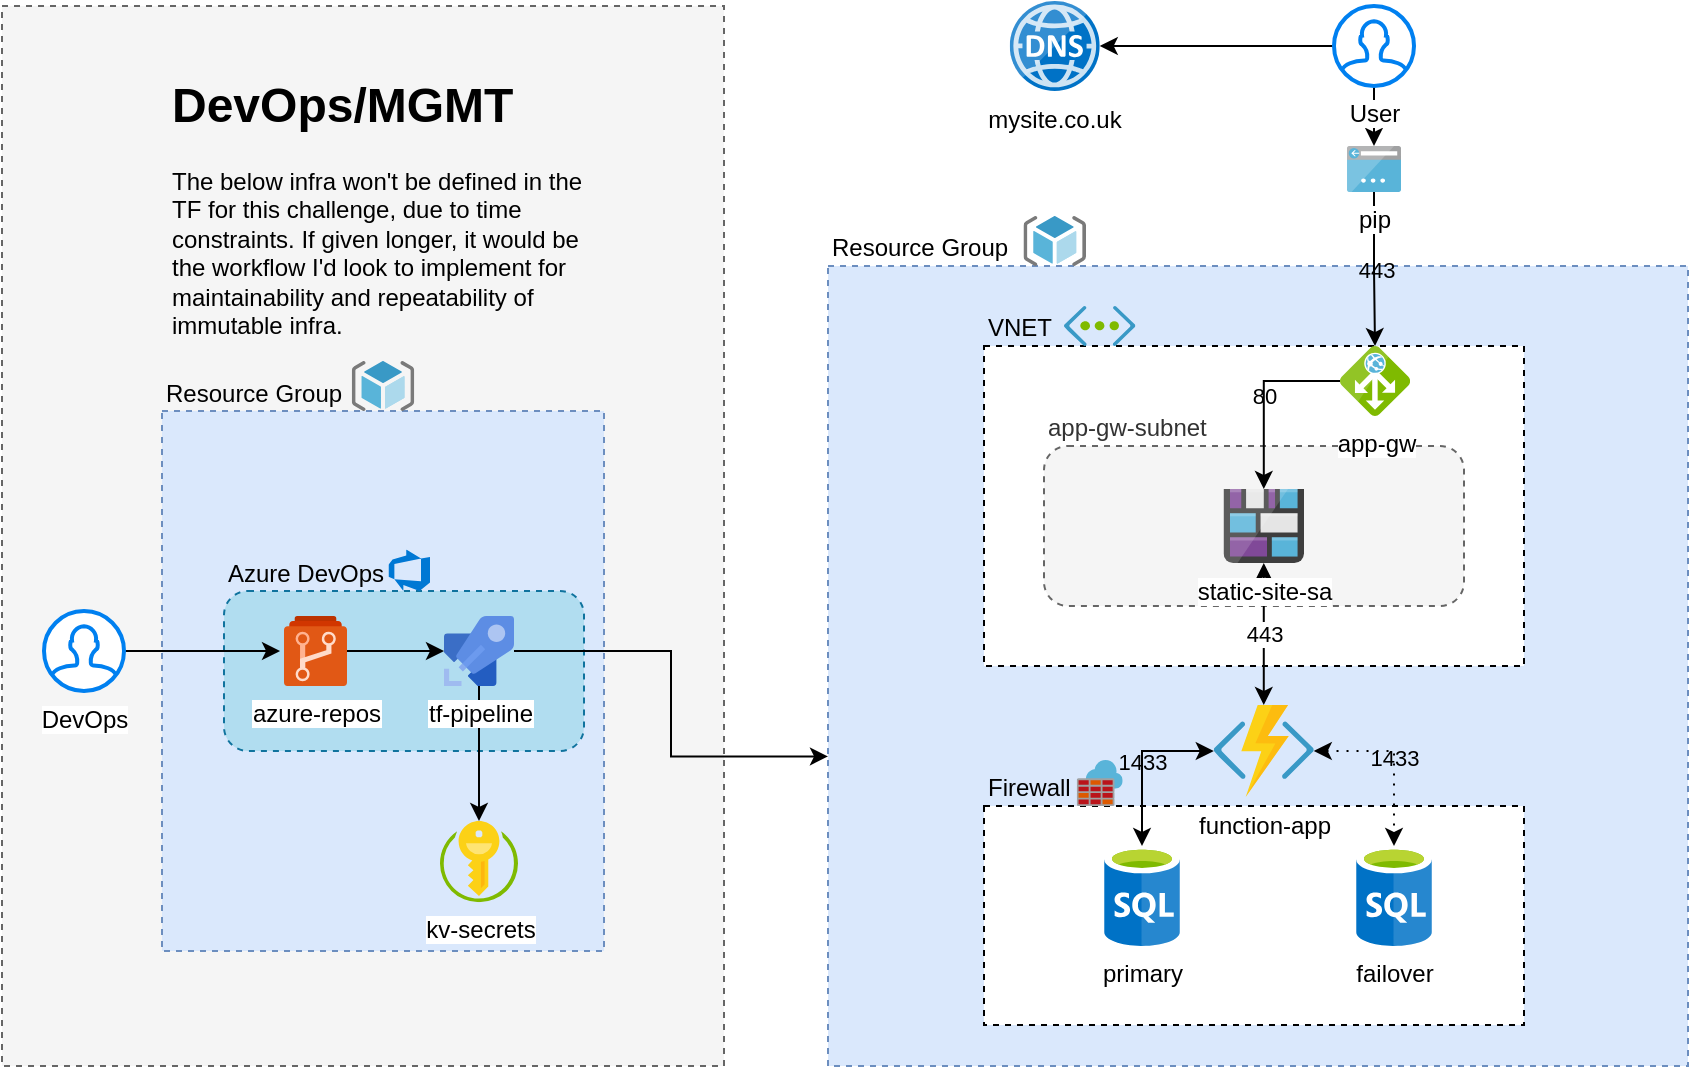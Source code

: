 <mxfile version="13.1.14" type="device"><diagram id="C98Kc9j0fJRiPq6yb4Qr" name="Page-1"><mxGraphModel dx="1752" dy="1727" grid="1" gridSize="10" guides="1" tooltips="1" connect="1" arrows="1" fold="1" page="1" pageScale="1" pageWidth="827" pageHeight="1169" math="0" shadow="0"><root><mxCell id="0"/><mxCell id="1" parent="0"/><mxCell id="RvnVCy-9jLklrpn59ijc-2" value="Resource Group&lt;br&gt;" style="rounded=0;whiteSpace=wrap;html=1;dashed=1;strokeColor=#6c8ebf;align=left;labelPosition=center;verticalLabelPosition=top;verticalAlign=bottom;fillColor=#dae8fc;" vertex="1" parent="1"><mxGeometry x="112" y="80" width="430" height="400" as="geometry"/></mxCell><mxCell id="RvnVCy-9jLklrpn59ijc-65" value="Firewall" style="rounded=0;whiteSpace=wrap;html=1;dashed=1;align=left;labelPosition=center;verticalLabelPosition=top;verticalAlign=bottom;" vertex="1" parent="1"><mxGeometry x="190" y="350" width="270" height="109.5" as="geometry"/></mxCell><mxCell id="RvnVCy-9jLklrpn59ijc-63" value="" style="rounded=0;whiteSpace=wrap;html=1;dashed=1;strokeColor=#666666;align=left;labelPosition=center;verticalLabelPosition=top;verticalAlign=bottom;fillColor=#f5f5f5;fontColor=#333333;" vertex="1" parent="1"><mxGeometry x="-301" y="-50" width="361" height="530" as="geometry"/></mxCell><mxCell id="RvnVCy-9jLklrpn59ijc-37" value="Resource Group&lt;br&gt;" style="rounded=0;whiteSpace=wrap;html=1;dashed=1;strokeColor=#6c8ebf;align=left;labelPosition=center;verticalLabelPosition=top;verticalAlign=bottom;fillColor=#dae8fc;" vertex="1" parent="1"><mxGeometry x="-221" y="152.5" width="221" height="270" as="geometry"/></mxCell><mxCell id="RvnVCy-9jLklrpn59ijc-39" value="Azure DevOps" style="rounded=1;whiteSpace=wrap;html=1;dashed=1;strokeColor=#10739e;align=left;fillColor=#b1ddf0;labelPosition=center;verticalLabelPosition=top;verticalAlign=bottom;" vertex="1" parent="1"><mxGeometry x="-190" y="242.5" width="180" height="80" as="geometry"/></mxCell><mxCell id="RvnVCy-9jLklrpn59ijc-1" value="VNET" style="rounded=0;whiteSpace=wrap;html=1;dashed=1;align=left;labelPosition=center;verticalLabelPosition=top;verticalAlign=bottom;" vertex="1" parent="1"><mxGeometry x="190" y="120" width="270" height="160" as="geometry"/></mxCell><mxCell id="RvnVCy-9jLklrpn59ijc-5" value="" style="aspect=fixed;html=1;points=[];align=center;image;fontSize=12;image=img/lib/mscae/Virtual_Network.svg;dashed=1;strokeColor=#000066;" vertex="1" parent="1"><mxGeometry x="230" y="100" width="35.71" height="20" as="geometry"/></mxCell><mxCell id="RvnVCy-9jLklrpn59ijc-7" value="mysite.co.uk" style="aspect=fixed;html=1;points=[];align=center;image;fontSize=12;image=img/lib/mscae/DNS.svg;dashed=1;strokeColor=#000066;" vertex="1" parent="1"><mxGeometry x="202.88" y="-52.5" width="45" height="45" as="geometry"/></mxCell><mxCell id="RvnVCy-9jLklrpn59ijc-9" style="edgeStyle=orthogonalEdgeStyle;rounded=0;orthogonalLoop=1;jettySize=auto;html=1;" edge="1" parent="1" source="RvnVCy-9jLklrpn59ijc-8" target="RvnVCy-9jLklrpn59ijc-7"><mxGeometry relative="1" as="geometry"/></mxCell><mxCell id="RvnVCy-9jLklrpn59ijc-60" style="edgeStyle=orthogonalEdgeStyle;rounded=0;orthogonalLoop=1;jettySize=auto;html=1;labelBackgroundColor=none;startArrow=none;startFill=0;" edge="1" parent="1" source="RvnVCy-9jLklrpn59ijc-8" target="RvnVCy-9jLklrpn59ijc-59"><mxGeometry relative="1" as="geometry"/></mxCell><mxCell id="RvnVCy-9jLklrpn59ijc-8" value="User" style="html=1;verticalLabelPosition=bottom;align=center;labelBackgroundColor=#ffffff;verticalAlign=top;strokeWidth=2;strokeColor=#0080F0;shadow=0;dashed=0;shape=mxgraph.ios7.icons.user;" vertex="1" parent="1"><mxGeometry x="365" y="-50" width="40" height="40" as="geometry"/></mxCell><mxCell id="RvnVCy-9jLklrpn59ijc-10" value="" style="aspect=fixed;html=1;points=[];align=center;image;fontSize=12;image=img/lib/mscae/ResourceGroup.svg;dashed=1;strokeColor=#000066;" vertex="1" parent="1"><mxGeometry x="209.75" y="55" width="31.25" height="25" as="geometry"/></mxCell><mxCell id="RvnVCy-9jLklrpn59ijc-13" value="app-gw-subnet&lt;br&gt;" style="rounded=1;whiteSpace=wrap;html=1;dashed=1;strokeColor=#666666;align=left;fillColor=#f5f5f5;fontColor=#333333;labelPosition=center;verticalLabelPosition=top;verticalAlign=bottom;" vertex="1" parent="1"><mxGeometry x="220" y="170" width="210" height="80" as="geometry"/></mxCell><mxCell id="RvnVCy-9jLklrpn59ijc-17" value="primary" style="aspect=fixed;html=1;points=[];align=center;image;fontSize=12;image=img/lib/mscae/SQL_Database_generic.svg;dashed=1;strokeColor=#000066;" vertex="1" parent="1"><mxGeometry x="250" y="370" width="38" height="50" as="geometry"/></mxCell><mxCell id="RvnVCy-9jLklrpn59ijc-18" value="failover" style="aspect=fixed;html=1;points=[];align=center;image;fontSize=12;image=img/lib/mscae/SQL_Database_generic.svg;dashed=1;strokeColor=#000066;" vertex="1" parent="1"><mxGeometry x="376" y="370" width="38" height="50" as="geometry"/></mxCell><mxCell id="RvnVCy-9jLklrpn59ijc-46" value="1433" style="edgeStyle=orthogonalEdgeStyle;rounded=0;orthogonalLoop=1;jettySize=auto;html=1;startArrow=classic;startFill=1;dashed=1;dashPattern=1 4;labelBackgroundColor=none;" edge="1" parent="1" source="RvnVCy-9jLklrpn59ijc-19" target="RvnVCy-9jLklrpn59ijc-18"><mxGeometry relative="1" as="geometry"/></mxCell><mxCell id="RvnVCy-9jLklrpn59ijc-47" value="1433" style="edgeStyle=orthogonalEdgeStyle;rounded=0;orthogonalLoop=1;jettySize=auto;html=1;startArrow=classic;startFill=1;labelBackgroundColor=none;" edge="1" parent="1" source="RvnVCy-9jLklrpn59ijc-19" target="RvnVCy-9jLklrpn59ijc-17"><mxGeometry relative="1" as="geometry"/></mxCell><mxCell id="RvnVCy-9jLklrpn59ijc-19" value="function-app" style="aspect=fixed;html=1;points=[];align=center;image;fontSize=12;image=img/lib/mscae/Functions.svg;dashed=1;strokeColor=#000066;" vertex="1" parent="1"><mxGeometry x="304.89" y="299.5" width="50" height="46" as="geometry"/></mxCell><mxCell id="RvnVCy-9jLklrpn59ijc-23" value="kv-secrets" style="aspect=fixed;html=1;points=[];align=center;image;fontSize=12;image=img/lib/mscae/Key_Vaults.svg;dashed=1;strokeColor=#000066;" vertex="1" parent="1"><mxGeometry x="-82" y="357.5" width="39" height="40.63" as="geometry"/></mxCell><mxCell id="RvnVCy-9jLklrpn59ijc-36" style="edgeStyle=orthogonalEdgeStyle;rounded=0;orthogonalLoop=1;jettySize=auto;html=1;entryX=-0.063;entryY=0.5;entryDx=0;entryDy=0;entryPerimeter=0;" edge="1" parent="1" source="RvnVCy-9jLklrpn59ijc-28" target="RvnVCy-9jLklrpn59ijc-30"><mxGeometry relative="1" as="geometry"/></mxCell><mxCell id="RvnVCy-9jLklrpn59ijc-28" value="DevOps" style="html=1;verticalLabelPosition=bottom;align=center;labelBackgroundColor=#ffffff;verticalAlign=top;strokeWidth=2;strokeColor=#0080F0;shadow=0;dashed=0;shape=mxgraph.ios7.icons.user;" vertex="1" parent="1"><mxGeometry x="-280" y="252.5" width="40" height="40" as="geometry"/></mxCell><mxCell id="RvnVCy-9jLklrpn59ijc-35" style="edgeStyle=orthogonalEdgeStyle;rounded=0;orthogonalLoop=1;jettySize=auto;html=1;" edge="1" parent="1" source="RvnVCy-9jLklrpn59ijc-30" target="RvnVCy-9jLklrpn59ijc-31"><mxGeometry relative="1" as="geometry"/></mxCell><mxCell id="RvnVCy-9jLklrpn59ijc-30" value="azure-repos" style="aspect=fixed;html=1;points=[];align=center;image;fontSize=12;image=img/lib/mscae/Azure_Repos.svg;dashed=1;strokeColor=#000066;" vertex="1" parent="1"><mxGeometry x="-160" y="255" width="31.5" height="35" as="geometry"/></mxCell><mxCell id="RvnVCy-9jLklrpn59ijc-57" style="edgeStyle=orthogonalEdgeStyle;rounded=0;orthogonalLoop=1;jettySize=auto;html=1;labelBackgroundColor=none;startArrow=none;startFill=0;" edge="1" parent="1" source="RvnVCy-9jLklrpn59ijc-31" target="RvnVCy-9jLklrpn59ijc-23"><mxGeometry relative="1" as="geometry"/></mxCell><mxCell id="RvnVCy-9jLklrpn59ijc-58" style="edgeStyle=orthogonalEdgeStyle;rounded=0;orthogonalLoop=1;jettySize=auto;html=1;entryX=0;entryY=0.613;entryDx=0;entryDy=0;labelBackgroundColor=none;startArrow=none;startFill=0;entryPerimeter=0;" edge="1" parent="1" source="RvnVCy-9jLklrpn59ijc-31" target="RvnVCy-9jLklrpn59ijc-2"><mxGeometry relative="1" as="geometry"/></mxCell><mxCell id="RvnVCy-9jLklrpn59ijc-31" value="tf-pipeline" style="aspect=fixed;html=1;points=[];align=center;image;fontSize=12;image=img/lib/mscae/Azure_Pipelines&#9;.svg;dashed=1;strokeColor=#000066;" vertex="1" parent="1"><mxGeometry x="-80" y="255" width="35" height="35" as="geometry"/></mxCell><mxCell id="RvnVCy-9jLklrpn59ijc-32" value="" style="aspect=fixed;html=1;points=[];align=center;image;fontSize=12;image=img/lib/mscae/Azure_DevOps.svg;dashed=1;strokeColor=#000066;" vertex="1" parent="1"><mxGeometry x="-107.75" y="221.75" width="20.75" height="20.75" as="geometry"/></mxCell><mxCell id="RvnVCy-9jLklrpn59ijc-38" value="" style="aspect=fixed;html=1;points=[];align=center;image;fontSize=12;image=img/lib/mscae/ResourceGroup.svg;dashed=1;strokeColor=#000066;" vertex="1" parent="1"><mxGeometry x="-126.12" y="127.5" width="31.25" height="25" as="geometry"/></mxCell><mxCell id="RvnVCy-9jLklrpn59ijc-45" value="443" style="edgeStyle=orthogonalEdgeStyle;rounded=0;orthogonalLoop=1;jettySize=auto;html=1;startArrow=classic;startFill=1;" edge="1" parent="1" source="RvnVCy-9jLklrpn59ijc-40" target="RvnVCy-9jLklrpn59ijc-19"><mxGeometry relative="1" as="geometry"/></mxCell><mxCell id="RvnVCy-9jLklrpn59ijc-40" value="static-site-sa" style="aspect=fixed;html=1;points=[];align=center;image;fontSize=12;image=img/lib/mscae/Blog_Storage.svg;dashed=1;strokeColor=#000066;labelBackgroundColor=#ffffff;" vertex="1" parent="1"><mxGeometry x="309.78" y="191.5" width="40.22" height="37" as="geometry"/></mxCell><mxCell id="RvnVCy-9jLklrpn59ijc-52" value="&lt;h1&gt;DevOps/MGMT&lt;/h1&gt;&lt;p&gt;The below infra won't be defined in the TF for this challenge, due to time constraints. If given longer, it would be the workflow I'd look to implement for maintainability and repeatability of immutable infra.&lt;/p&gt;" style="text;html=1;strokeColor=none;fillColor=none;spacing=5;spacingTop=-20;whiteSpace=wrap;overflow=hidden;rounded=0;dashed=1;align=left;" vertex="1" parent="1"><mxGeometry x="-221" y="-20" width="220" height="140" as="geometry"/></mxCell><mxCell id="RvnVCy-9jLklrpn59ijc-54" value="80" style="edgeStyle=orthogonalEdgeStyle;rounded=0;orthogonalLoop=1;jettySize=auto;html=1;labelBackgroundColor=none;startArrow=none;startFill=0;" edge="1" parent="1" source="RvnVCy-9jLklrpn59ijc-53" target="RvnVCy-9jLklrpn59ijc-40"><mxGeometry relative="1" as="geometry"/></mxCell><mxCell id="RvnVCy-9jLklrpn59ijc-53" value="app-gw" style="aspect=fixed;html=1;points=[];align=center;image;fontSize=12;image=img/lib/mscae/Application_Gateway.svg;dashed=1;strokeColor=#000066;labelBackgroundColor=#ffffff;" vertex="1" parent="1"><mxGeometry x="368" y="120" width="35" height="35" as="geometry"/></mxCell><mxCell id="RvnVCy-9jLklrpn59ijc-61" value="443" style="edgeStyle=orthogonalEdgeStyle;rounded=0;orthogonalLoop=1;jettySize=auto;html=1;labelBackgroundColor=none;startArrow=none;startFill=0;" edge="1" parent="1" source="RvnVCy-9jLklrpn59ijc-59" target="RvnVCy-9jLklrpn59ijc-53"><mxGeometry relative="1" as="geometry"/></mxCell><mxCell id="RvnVCy-9jLklrpn59ijc-59" value="pip" style="aspect=fixed;html=1;points=[];align=center;image;fontSize=12;image=img/lib/mscae/App_Service_IPAddress.svg;dashed=1;labelBackgroundColor=#ffffff;strokeColor=#000066;" vertex="1" parent="1"><mxGeometry x="371.31" y="20" width="27.38" height="23" as="geometry"/></mxCell><mxCell id="RvnVCy-9jLklrpn59ijc-64" value="" style="aspect=fixed;html=1;points=[];align=center;image;fontSize=12;image=img/lib/mscae/Azure_Firewall.svg;dashed=1;labelBackgroundColor=#ffffff;strokeColor=#000066;" vertex="1" parent="1"><mxGeometry x="236.35" y="327" width="23" height="23" as="geometry"/></mxCell></root></mxGraphModel></diagram></mxfile>